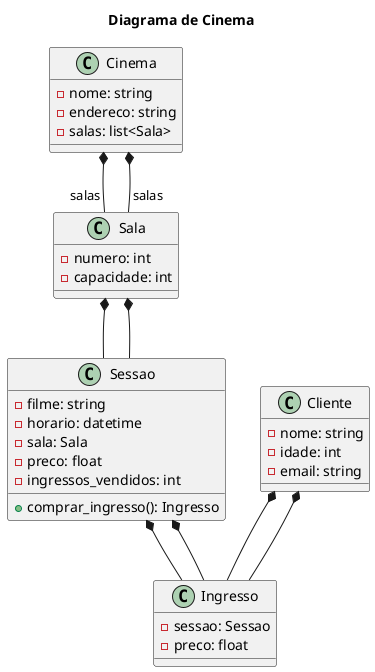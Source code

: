 @startuml diagrama_cinema

title Diagrama de Cinema

class Cinema {
    - nome: string
    - endereco: string
    - salas: list<Sala>
}

class Sala {
    - numero: int
    - capacidade: int
}

class Sessao {
    - filme: string
    - horario: datetime
    - sala: Sala
    - preco: float
    - ingressos_vendidos: int
    + comprar_ingresso(): Ingresso
}

class Ingresso {
    - sessao: Sessao
    - preco: float
}

class Cliente {
    - nome: string
    - idade: int
    - email: string
}

Cinema *-- "salas" Sala
Sala *-- Sessao
Sessao *-- Ingresso
Cliente *-- Ingresso

Cinema *-- "salas" Sala
Sala *-- Sessao
Sessao *-- Ingresso
Cliente *-- Ingresso

@enduml